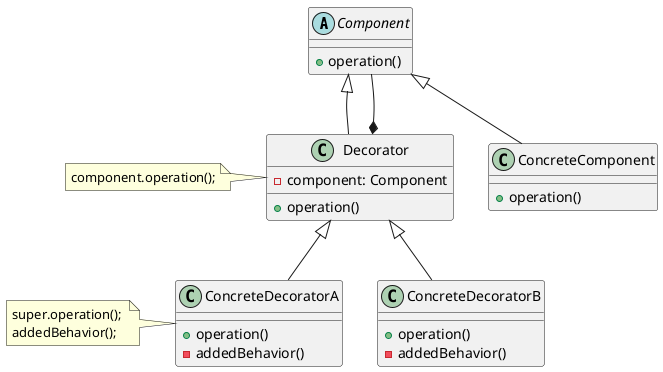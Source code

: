 @startuml
abstract class Component {
  +operation()
}

class ConcreteComponent {
  +operation()
}

class Decorator {
  -component: Component

  +operation()
}

class ConcreteDecoratorA {
  +operation()
  -addedBehavior()
}

class ConcreteDecoratorB {
  +operation()
  -addedBehavior()
}

Component <|-- ConcreteComponent
Component <|-- Decorator
Component --* Decorator
Decorator <|-- ConcreteDecoratorA
Decorator <|-- ConcreteDecoratorB

note left of Decorator : component.operation();
note left of ConcreteDecoratorA: super.operation(); \naddedBehavior();
@enduml